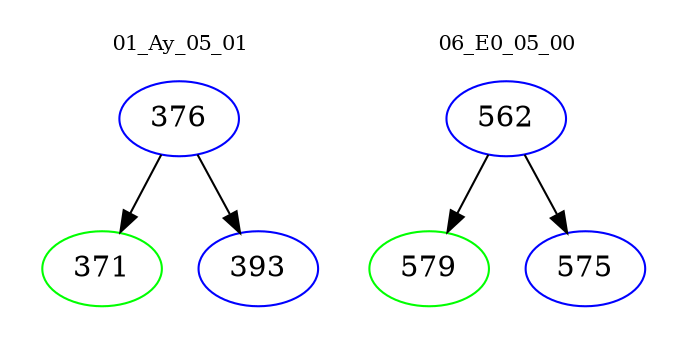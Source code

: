digraph{
subgraph cluster_0 {
color = white
label = "01_Ay_05_01";
fontsize=10;
T0_376 [label="376", color="blue"]
T0_376 -> T0_371 [color="black"]
T0_371 [label="371", color="green"]
T0_376 -> T0_393 [color="black"]
T0_393 [label="393", color="blue"]
}
subgraph cluster_1 {
color = white
label = "06_E0_05_00";
fontsize=10;
T1_562 [label="562", color="blue"]
T1_562 -> T1_579 [color="black"]
T1_579 [label="579", color="green"]
T1_562 -> T1_575 [color="black"]
T1_575 [label="575", color="blue"]
}
}
